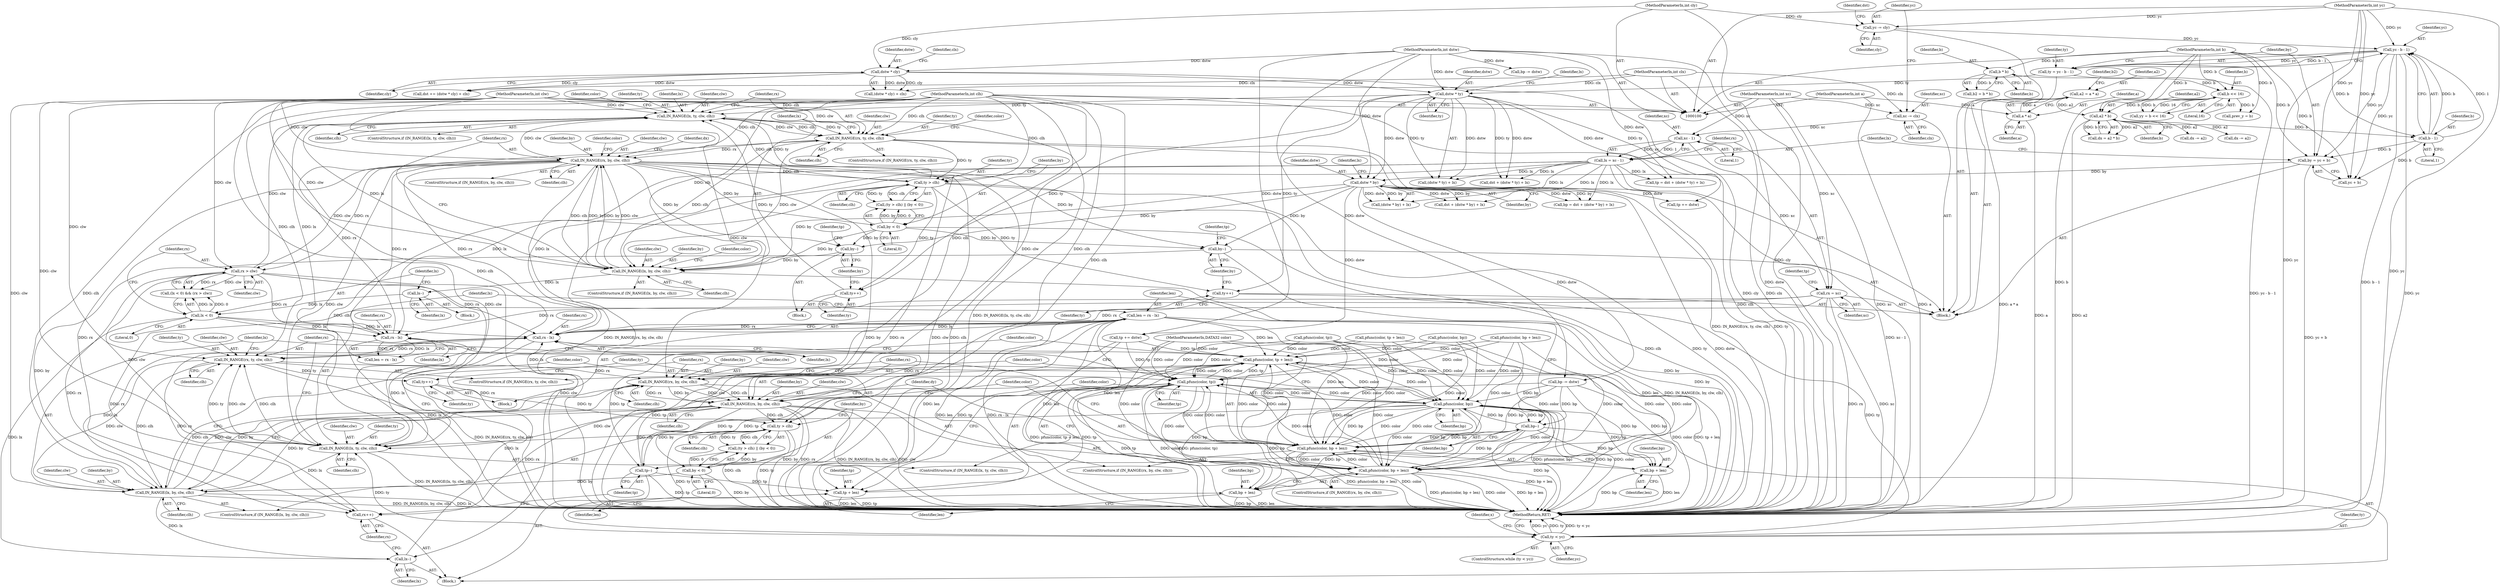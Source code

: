 digraph "0_enlightment_c94d83ccab15d5ef02f88d42dce38ed3f0892882@integer" {
"1000412" [label="(Call,len = rx - lx)"];
"1000414" [label="(Call,rx - lx)"];
"1000406" [label="(Call,rx++)"];
"1000305" [label="(Call,IN_RANGE(rx, by, clw, clh))"];
"1000285" [label="(Call,IN_RANGE(rx, ty, clw, clh))"];
"1000272" [label="(Call,rx - lx)"];
"1000208" [label="(Call,rx = xc)"];
"1000205" [label="(Call,xc - 1)"];
"1000152" [label="(Call,xc -= clx)"];
"1000108" [label="(MethodParameterIn,int clx)"];
"1000101" [label="(MethodParameterIn,int xc)"];
"1000339" [label="(Call,rx > clw)"];
"1000110" [label="(MethodParameterIn,int clw)"];
"1000336" [label="(Call,lx < 0)"];
"1000332" [label="(Call,lx--)"];
"1000296" [label="(Call,IN_RANGE(lx, by, clw, clh))"];
"1000276" [label="(Call,IN_RANGE(lx, ty, clw, clh))"];
"1000216" [label="(Call,dstw * ty)"];
"1000161" [label="(Call,dstw * cly)"];
"1000107" [label="(MethodParameterIn,int dstw)"];
"1000109" [label="(MethodParameterIn,int cly)"];
"1000191" [label="(Call,ty = yc - b - 1)"];
"1000193" [label="(Call,yc - b - 1)"];
"1000155" [label="(Call,yc -= cly)"];
"1000102" [label="(MethodParameterIn,int yc)"];
"1000195" [label="(Call,b - 1)"];
"1000185" [label="(Call,a2 * b)"];
"1000165" [label="(Call,a2 = a * a)"];
"1000167" [label="(Call,a * a)"];
"1000103" [label="(MethodParameterIn,int a)"];
"1000104" [label="(MethodParameterIn,int b)"];
"1000177" [label="(Call,b << 16)"];
"1000172" [label="(Call,b * b)"];
"1000260" [label="(Call,ty++)"];
"1000345" [label="(Call,ty > clh)"];
"1000111" [label="(MethodParameterIn,int clh)"];
"1000348" [label="(Call,by < 0)"];
"1000225" [label="(Call,dstw * by)"];
"1000198" [label="(Call,by = yc + b)"];
"1000262" [label="(Call,by--)"];
"1000203" [label="(Call,lx = xc - 1)"];
"1000458" [label="(Call,IN_RANGE(rx, by, clw, clh))"];
"1000447" [label="(Call,IN_RANGE(rx, by, clw, clh))"];
"1000427" [label="(Call,IN_RANGE(rx, ty, clw, clh))"];
"1000418" [label="(Call,IN_RANGE(lx, ty, clw, clh))"];
"1000374" [label="(Call,ty < yc)"];
"1000363" [label="(Call,ty++)"];
"1000489" [label="(Call,ty > clh)"];
"1000485" [label="(Call,ty++)"];
"1000438" [label="(Call,IN_RANGE(lx, by, clw, clh))"];
"1000492" [label="(Call,by < 0)"];
"1000365" [label="(Call,by--)"];
"1000404" [label="(Call,lx--)"];
"1000432" [label="(Call,pfunc(color, tp + len))"];
"1000423" [label="(Call,pfunc(color, tp))"];
"1000408" [label="(Call,tp--)"];
"1000434" [label="(Call,tp + len)"];
"1000443" [label="(Call,pfunc(color, bp))"];
"1000410" [label="(Call,bp--)"];
"1000452" [label="(Call,pfunc(color, bp + len))"];
"1000463" [label="(Call,pfunc(color, bp + len))"];
"1000454" [label="(Call,bp + len)"];
"1000465" [label="(Call,bp + len)"];
"1000467" [label="(Identifier,len)"];
"1000486" [label="(Identifier,ty)"];
"1000445" [label="(Identifier,bp)"];
"1000349" [label="(Identifier,by)"];
"1000220" [label="(Call,bp = dst + (dstw * by) + lx)"];
"1000462" [label="(Identifier,clh)"];
"1000464" [label="(Identifier,color)"];
"1000311" [label="(Identifier,color)"];
"1000186" [label="(Identifier,a2)"];
"1000257" [label="(Call,dx -= a2)"];
"1000273" [label="(Identifier,rx)"];
"1000422" [label="(Identifier,clh)"];
"1000212" [label="(Identifier,tp)"];
"1000270" [label="(Call,len = rx - lx)"];
"1000373" [label="(ControlStructure,while (ty < yc))"];
"1000380" [label="(Identifier,x)"];
"1000301" [label="(Call,pfunc(color, bp))"];
"1000277" [label="(Identifier,lx)"];
"1000213" [label="(Call,dst + (dstw * ty) + lx)"];
"1000210" [label="(Identifier,xc)"];
"1000219" [label="(Identifier,lx)"];
"1000156" [label="(Identifier,yc)"];
"1000290" [label="(Call,pfunc(color, tp + len))"];
"1000494" [label="(Literal,0)"];
"1000346" [label="(Identifier,ty)"];
"1000404" [label="(Call,lx--)"];
"1000211" [label="(Call,tp = dst + (dstw * ty) + lx)"];
"1000460" [label="(Identifier,by)"];
"1000441" [label="(Identifier,clw)"];
"1000217" [label="(Identifier,dstw)"];
"1000178" [label="(Identifier,b)"];
"1000410" [label="(Call,bp--)"];
"1000461" [label="(Identifier,clw)"];
"1000344" [label="(Call,(ty > clh) || (by < 0))"];
"1000162" [label="(Identifier,dstw)"];
"1000265" [label="(Identifier,tp)"];
"1000304" [label="(ControlStructure,if (IN_RANGE(rx, by, clw, clh)))"];
"1000470" [label="(Identifier,dy)"];
"1000228" [label="(Identifier,lx)"];
"1000275" [label="(ControlStructure,if (IN_RANGE(lx, ty, clw, clh)))"];
"1000233" [label="(Block,)"];
"1000454" [label="(Call,bp + len)"];
"1000195" [label="(Call,b - 1)"];
"1000426" [label="(ControlStructure,if (IN_RANGE(rx, ty, clw, clh)))"];
"1000154" [label="(Identifier,clx)"];
"1000115" [label="(Block,)"];
"1000179" [label="(Literal,16)"];
"1000306" [label="(Identifier,rx)"];
"1000463" [label="(Call,pfunc(color, bp + len))"];
"1000170" [label="(Call,b2 = b * b)"];
"1000447" [label="(Call,IN_RANGE(rx, by, clw, clh))"];
"1000209" [label="(Identifier,rx)"];
"1000431" [label="(Identifier,clh)"];
"1000456" [label="(Identifier,len)"];
"1000227" [label="(Identifier,by)"];
"1000287" [label="(Identifier,ty)"];
"1000335" [label="(Call,(lx < 0) && (rx > clw))"];
"1000177" [label="(Call,b << 16)"];
"1000367" [label="(Call,tp += dstw)"];
"1000446" [label="(ControlStructure,if (IN_RANGE(rx, by, clw, clh)))"];
"1000297" [label="(Identifier,lx)"];
"1000291" [label="(Identifier,color)"];
"1000167" [label="(Call,a * a)"];
"1000496" [label="(MethodReturn,RET)"];
"1000215" [label="(Call,(dstw * ty) + lx)"];
"1000205" [label="(Call,xc - 1)"];
"1000206" [label="(Identifier,xc)"];
"1000458" [label="(Call,IN_RANGE(rx, by, clw, clh))"];
"1000109" [label="(MethodParameterIn,int cly)"];
"1000171" [label="(Identifier,b2)"];
"1000414" [label="(Call,rx - lx)"];
"1000443" [label="(Call,pfunc(color, bp))"];
"1000453" [label="(Identifier,color)"];
"1000340" [label="(Identifier,rx)"];
"1000432" [label="(Call,pfunc(color, tp + len))"];
"1000161" [label="(Call,dstw * cly)"];
"1000406" [label="(Call,rx++)"];
"1000164" [label="(Identifier,clx)"];
"1000457" [label="(ControlStructure,if (IN_RANGE(rx, by, clw, clh)))"];
"1000309" [label="(Identifier,clh)"];
"1000160" [label="(Call,(dstw * cly) + clx)"];
"1000308" [label="(Identifier,clw)"];
"1000216" [label="(Call,dstw * ty)"];
"1000169" [label="(Identifier,a)"];
"1000200" [label="(Call,yc + b)"];
"1000264" [label="(Call,tp += dstw)"];
"1000492" [label="(Call,by < 0)"];
"1000488" [label="(Call,(ty > clh) || (by < 0))"];
"1000452" [label="(Call,pfunc(color, bp + len))"];
"1000375" [label="(Identifier,ty)"];
"1000341" [label="(Identifier,clw)"];
"1000489" [label="(Call,ty > clh)"];
"1000433" [label="(Identifier,color)"];
"1000168" [label="(Identifier,a)"];
"1000423" [label="(Call,pfunc(color, tp))"];
"1000102" [label="(MethodParameterIn,int yc)"];
"1000407" [label="(Identifier,rx)"];
"1000451" [label="(Identifier,clh)"];
"1000428" [label="(Identifier,rx)"];
"1000272" [label="(Call,rx - lx)"];
"1000365" [label="(Call,by--)"];
"1000263" [label="(Identifier,by)"];
"1000438" [label="(Call,IN_RANGE(lx, by, clw, clh))"];
"1000288" [label="(Identifier,clw)"];
"1000192" [label="(Identifier,ty)"];
"1000226" [label="(Identifier,dstw)"];
"1000260" [label="(Call,ty++)"];
"1000405" [label="(Identifier,lx)"];
"1000310" [label="(Call,pfunc(color, bp + len))"];
"1000425" [label="(Identifier,tp)"];
"1000296" [label="(Call,IN_RANGE(lx, by, clw, clh))"];
"1000285" [label="(Call,IN_RANGE(rx, ty, clw, clh))"];
"1000444" [label="(Identifier,color)"];
"1000348" [label="(Call,by < 0)"];
"1000279" [label="(Identifier,clw)"];
"1000436" [label="(Identifier,len)"];
"1000175" [label="(Call,yy = b << 16)"];
"1000370" [label="(Call,bp -= dstw)"];
"1000435" [label="(Identifier,tp)"];
"1000224" [label="(Call,(dstw * by) + lx)"];
"1000437" [label="(ControlStructure,if (IN_RANGE(lx, by, clw, clh)))"];
"1000490" [label="(Identifier,ty)"];
"1000427" [label="(Call,IN_RANGE(rx, ty, clw, clh))"];
"1000345" [label="(Call,ty > clh)"];
"1000475" [label="(Call,dx -= a2)"];
"1000491" [label="(Identifier,clh)"];
"1000281" [label="(Call,pfunc(color, tp))"];
"1000222" [label="(Call,dst + (dstw * by) + lx)"];
"1000448" [label="(Identifier,rx)"];
"1000155" [label="(Call,yc -= cly)"];
"1000157" [label="(Identifier,cly)"];
"1000104" [label="(MethodParameterIn,int b)"];
"1000111" [label="(MethodParameterIn,int clh)"];
"1000204" [label="(Identifier,lx)"];
"1000485" [label="(Call,ty++)"];
"1000110" [label="(MethodParameterIn,int clw)"];
"1000305" [label="(Call,IN_RANGE(rx, by, clw, clh))"];
"1000101" [label="(MethodParameterIn,int xc)"];
"1000337" [label="(Identifier,lx)"];
"1000465" [label="(Call,bp + len)"];
"1000449" [label="(Identifier,by)"];
"1000108" [label="(MethodParameterIn,int clx)"];
"1000289" [label="(Identifier,clh)"];
"1000409" [label="(Identifier,tp)"];
"1000299" [label="(Identifier,clw)"];
"1000183" [label="(Call,dx = a2 * b)"];
"1000376" [label="(Identifier,yc)"];
"1000153" [label="(Identifier,xc)"];
"1000300" [label="(Identifier,clh)"];
"1000107" [label="(MethodParameterIn,int dstw)"];
"1000421" [label="(Identifier,clw)"];
"1000103" [label="(MethodParameterIn,int a)"];
"1000282" [label="(Identifier,color)"];
"1000347" [label="(Identifier,clh)"];
"1000253" [label="(Block,)"];
"1000338" [label="(Literal,0)"];
"1000368" [label="(Identifier,tp)"];
"1000274" [label="(Identifier,lx)"];
"1000280" [label="(Identifier,clh)"];
"1000152" [label="(Call,xc -= clx)"];
"1000174" [label="(Identifier,b)"];
"1000420" [label="(Identifier,ty)"];
"1000276" [label="(Call,IN_RANGE(lx, ty, clw, clh))"];
"1000408" [label="(Call,tp--)"];
"1000417" [label="(ControlStructure,if (IN_RANGE(lx, ty, clw, clh)))"];
"1000317" [label="(Identifier,dx)"];
"1000105" [label="(MethodParameterIn,DATA32 color)"];
"1000336" [label="(Call,lx < 0)"];
"1000158" [label="(Call,dst += (dstw * cly) + clx)"];
"1000208" [label="(Call,rx = xc)"];
"1000262" [label="(Call,by--)"];
"1000364" [label="(Identifier,ty)"];
"1000278" [label="(Identifier,ty)"];
"1000439" [label="(Identifier,lx)"];
"1000197" [label="(Literal,1)"];
"1000166" [label="(Identifier,a2)"];
"1000307" [label="(Identifier,by)"];
"1000198" [label="(Call,by = yc + b)"];
"1000413" [label="(Identifier,len)"];
"1000196" [label="(Identifier,b)"];
"1000374" [label="(Call,ty < yc)"];
"1000267" [label="(Call,bp -= dstw)"];
"1000191" [label="(Call,ty = yc - b - 1)"];
"1000411" [label="(Identifier,bp)"];
"1000424" [label="(Identifier,color)"];
"1000194" [label="(Identifier,yc)"];
"1000416" [label="(Identifier,lx)"];
"1000332" [label="(Call,lx--)"];
"1000180" [label="(Call,prev_y = b)"];
"1000284" [label="(ControlStructure,if (IN_RANGE(rx, ty, clw, clh)))"];
"1000225" [label="(Call,dstw * by)"];
"1000295" [label="(ControlStructure,if (IN_RANGE(lx, by, clw, clh)))"];
"1000165" [label="(Call,a2 = a * a)"];
"1000286" [label="(Identifier,rx)"];
"1000466" [label="(Identifier,bp)"];
"1000418" [label="(Call,IN_RANGE(lx, ty, clw, clh))"];
"1000203" [label="(Call,lx = xc - 1)"];
"1000298" [label="(Identifier,by)"];
"1000419" [label="(Identifier,lx)"];
"1000207" [label="(Literal,1)"];
"1000159" [label="(Identifier,dst)"];
"1000187" [label="(Identifier,b)"];
"1000377" [label="(Block,)"];
"1000429" [label="(Identifier,ty)"];
"1000163" [label="(Identifier,cly)"];
"1000397" [label="(Block,)"];
"1000350" [label="(Literal,0)"];
"1000493" [label="(Identifier,by)"];
"1000434" [label="(Call,tp + len)"];
"1000450" [label="(Identifier,clw)"];
"1000430" [label="(Identifier,clw)"];
"1000412" [label="(Call,len = rx - lx)"];
"1000261" [label="(Identifier,ty)"];
"1000440" [label="(Identifier,by)"];
"1000333" [label="(Identifier,lx)"];
"1000218" [label="(Identifier,ty)"];
"1000173" [label="(Identifier,b)"];
"1000339" [label="(Call,rx > clw)"];
"1000455" [label="(Identifier,bp)"];
"1000415" [label="(Identifier,rx)"];
"1000459" [label="(Identifier,rx)"];
"1000172" [label="(Call,b * b)"];
"1000185" [label="(Call,a2 * b)"];
"1000199" [label="(Identifier,by)"];
"1000363" [label="(Call,ty++)"];
"1000193" [label="(Call,yc - b - 1)"];
"1000442" [label="(Identifier,clh)"];
"1000302" [label="(Identifier,color)"];
"1000366" [label="(Identifier,by)"];
"1000412" -> "1000377"  [label="AST: "];
"1000412" -> "1000414"  [label="CFG: "];
"1000413" -> "1000412"  [label="AST: "];
"1000414" -> "1000412"  [label="AST: "];
"1000419" -> "1000412"  [label="CFG: "];
"1000412" -> "1000496"  [label="DDG: rx - lx"];
"1000412" -> "1000496"  [label="DDG: len"];
"1000414" -> "1000412"  [label="DDG: rx"];
"1000414" -> "1000412"  [label="DDG: lx"];
"1000412" -> "1000432"  [label="DDG: len"];
"1000412" -> "1000434"  [label="DDG: len"];
"1000412" -> "1000452"  [label="DDG: len"];
"1000412" -> "1000454"  [label="DDG: len"];
"1000412" -> "1000463"  [label="DDG: len"];
"1000412" -> "1000465"  [label="DDG: len"];
"1000414" -> "1000416"  [label="CFG: "];
"1000415" -> "1000414"  [label="AST: "];
"1000416" -> "1000414"  [label="AST: "];
"1000406" -> "1000414"  [label="DDG: rx"];
"1000305" -> "1000414"  [label="DDG: rx"];
"1000339" -> "1000414"  [label="DDG: rx"];
"1000208" -> "1000414"  [label="DDG: rx"];
"1000458" -> "1000414"  [label="DDG: rx"];
"1000404" -> "1000414"  [label="DDG: lx"];
"1000438" -> "1000414"  [label="DDG: lx"];
"1000336" -> "1000414"  [label="DDG: lx"];
"1000203" -> "1000414"  [label="DDG: lx"];
"1000414" -> "1000418"  [label="DDG: lx"];
"1000414" -> "1000427"  [label="DDG: rx"];
"1000406" -> "1000397"  [label="AST: "];
"1000406" -> "1000407"  [label="CFG: "];
"1000407" -> "1000406"  [label="AST: "];
"1000409" -> "1000406"  [label="CFG: "];
"1000305" -> "1000406"  [label="DDG: rx"];
"1000339" -> "1000406"  [label="DDG: rx"];
"1000208" -> "1000406"  [label="DDG: rx"];
"1000458" -> "1000406"  [label="DDG: rx"];
"1000305" -> "1000304"  [label="AST: "];
"1000305" -> "1000309"  [label="CFG: "];
"1000306" -> "1000305"  [label="AST: "];
"1000307" -> "1000305"  [label="AST: "];
"1000308" -> "1000305"  [label="AST: "];
"1000309" -> "1000305"  [label="AST: "];
"1000311" -> "1000305"  [label="CFG: "];
"1000317" -> "1000305"  [label="CFG: "];
"1000305" -> "1000496"  [label="DDG: clh"];
"1000305" -> "1000496"  [label="DDG: IN_RANGE(rx, by, clw, clh)"];
"1000305" -> "1000496"  [label="DDG: by"];
"1000305" -> "1000496"  [label="DDG: rx"];
"1000305" -> "1000496"  [label="DDG: clw"];
"1000305" -> "1000262"  [label="DDG: by"];
"1000305" -> "1000272"  [label="DDG: rx"];
"1000305" -> "1000276"  [label="DDG: clw"];
"1000305" -> "1000296"  [label="DDG: by"];
"1000285" -> "1000305"  [label="DDG: rx"];
"1000296" -> "1000305"  [label="DDG: by"];
"1000296" -> "1000305"  [label="DDG: clw"];
"1000296" -> "1000305"  [label="DDG: clh"];
"1000110" -> "1000305"  [label="DDG: clw"];
"1000111" -> "1000305"  [label="DDG: clh"];
"1000305" -> "1000339"  [label="DDG: rx"];
"1000305" -> "1000339"  [label="DDG: clw"];
"1000305" -> "1000345"  [label="DDG: clh"];
"1000305" -> "1000348"  [label="DDG: by"];
"1000305" -> "1000365"  [label="DDG: by"];
"1000305" -> "1000418"  [label="DDG: clw"];
"1000285" -> "1000284"  [label="AST: "];
"1000285" -> "1000289"  [label="CFG: "];
"1000286" -> "1000285"  [label="AST: "];
"1000287" -> "1000285"  [label="AST: "];
"1000288" -> "1000285"  [label="AST: "];
"1000289" -> "1000285"  [label="AST: "];
"1000291" -> "1000285"  [label="CFG: "];
"1000297" -> "1000285"  [label="CFG: "];
"1000285" -> "1000496"  [label="DDG: IN_RANGE(rx, ty, clw, clh)"];
"1000285" -> "1000496"  [label="DDG: ty"];
"1000272" -> "1000285"  [label="DDG: rx"];
"1000276" -> "1000285"  [label="DDG: ty"];
"1000276" -> "1000285"  [label="DDG: clw"];
"1000276" -> "1000285"  [label="DDG: clh"];
"1000110" -> "1000285"  [label="DDG: clw"];
"1000111" -> "1000285"  [label="DDG: clh"];
"1000285" -> "1000296"  [label="DDG: clw"];
"1000285" -> "1000296"  [label="DDG: clh"];
"1000285" -> "1000345"  [label="DDG: ty"];
"1000272" -> "1000270"  [label="AST: "];
"1000272" -> "1000274"  [label="CFG: "];
"1000273" -> "1000272"  [label="AST: "];
"1000274" -> "1000272"  [label="AST: "];
"1000270" -> "1000272"  [label="CFG: "];
"1000272" -> "1000270"  [label="DDG: rx"];
"1000272" -> "1000270"  [label="DDG: lx"];
"1000208" -> "1000272"  [label="DDG: rx"];
"1000339" -> "1000272"  [label="DDG: rx"];
"1000336" -> "1000272"  [label="DDG: lx"];
"1000203" -> "1000272"  [label="DDG: lx"];
"1000272" -> "1000276"  [label="DDG: lx"];
"1000208" -> "1000115"  [label="AST: "];
"1000208" -> "1000210"  [label="CFG: "];
"1000209" -> "1000208"  [label="AST: "];
"1000210" -> "1000208"  [label="AST: "];
"1000212" -> "1000208"  [label="CFG: "];
"1000208" -> "1000496"  [label="DDG: rx"];
"1000208" -> "1000496"  [label="DDG: xc"];
"1000205" -> "1000208"  [label="DDG: xc"];
"1000101" -> "1000208"  [label="DDG: xc"];
"1000205" -> "1000203"  [label="AST: "];
"1000205" -> "1000207"  [label="CFG: "];
"1000206" -> "1000205"  [label="AST: "];
"1000207" -> "1000205"  [label="AST: "];
"1000203" -> "1000205"  [label="CFG: "];
"1000205" -> "1000203"  [label="DDG: xc"];
"1000205" -> "1000203"  [label="DDG: 1"];
"1000152" -> "1000205"  [label="DDG: xc"];
"1000101" -> "1000205"  [label="DDG: xc"];
"1000152" -> "1000115"  [label="AST: "];
"1000152" -> "1000154"  [label="CFG: "];
"1000153" -> "1000152"  [label="AST: "];
"1000154" -> "1000152"  [label="AST: "];
"1000156" -> "1000152"  [label="CFG: "];
"1000108" -> "1000152"  [label="DDG: clx"];
"1000101" -> "1000152"  [label="DDG: xc"];
"1000108" -> "1000100"  [label="AST: "];
"1000108" -> "1000496"  [label="DDG: clx"];
"1000108" -> "1000158"  [label="DDG: clx"];
"1000108" -> "1000160"  [label="DDG: clx"];
"1000101" -> "1000100"  [label="AST: "];
"1000101" -> "1000496"  [label="DDG: xc"];
"1000339" -> "1000335"  [label="AST: "];
"1000339" -> "1000341"  [label="CFG: "];
"1000340" -> "1000339"  [label="AST: "];
"1000341" -> "1000339"  [label="AST: "];
"1000335" -> "1000339"  [label="CFG: "];
"1000339" -> "1000496"  [label="DDG: rx"];
"1000339" -> "1000496"  [label="DDG: clw"];
"1000339" -> "1000276"  [label="DDG: clw"];
"1000339" -> "1000335"  [label="DDG: rx"];
"1000339" -> "1000335"  [label="DDG: clw"];
"1000110" -> "1000339"  [label="DDG: clw"];
"1000339" -> "1000418"  [label="DDG: clw"];
"1000110" -> "1000100"  [label="AST: "];
"1000110" -> "1000496"  [label="DDG: clw"];
"1000110" -> "1000276"  [label="DDG: clw"];
"1000110" -> "1000296"  [label="DDG: clw"];
"1000110" -> "1000418"  [label="DDG: clw"];
"1000110" -> "1000427"  [label="DDG: clw"];
"1000110" -> "1000438"  [label="DDG: clw"];
"1000110" -> "1000447"  [label="DDG: clw"];
"1000110" -> "1000458"  [label="DDG: clw"];
"1000336" -> "1000335"  [label="AST: "];
"1000336" -> "1000338"  [label="CFG: "];
"1000337" -> "1000336"  [label="AST: "];
"1000338" -> "1000336"  [label="AST: "];
"1000340" -> "1000336"  [label="CFG: "];
"1000335" -> "1000336"  [label="CFG: "];
"1000336" -> "1000496"  [label="DDG: lx"];
"1000336" -> "1000335"  [label="DDG: lx"];
"1000336" -> "1000335"  [label="DDG: 0"];
"1000332" -> "1000336"  [label="DDG: lx"];
"1000336" -> "1000404"  [label="DDG: lx"];
"1000332" -> "1000233"  [label="AST: "];
"1000332" -> "1000333"  [label="CFG: "];
"1000333" -> "1000332"  [label="AST: "];
"1000337" -> "1000332"  [label="CFG: "];
"1000296" -> "1000332"  [label="DDG: lx"];
"1000296" -> "1000295"  [label="AST: "];
"1000296" -> "1000300"  [label="CFG: "];
"1000297" -> "1000296"  [label="AST: "];
"1000298" -> "1000296"  [label="AST: "];
"1000299" -> "1000296"  [label="AST: "];
"1000300" -> "1000296"  [label="AST: "];
"1000302" -> "1000296"  [label="CFG: "];
"1000306" -> "1000296"  [label="CFG: "];
"1000296" -> "1000496"  [label="DDG: IN_RANGE(lx, by, clw, clh)"];
"1000276" -> "1000296"  [label="DDG: lx"];
"1000348" -> "1000296"  [label="DDG: by"];
"1000225" -> "1000296"  [label="DDG: by"];
"1000262" -> "1000296"  [label="DDG: by"];
"1000111" -> "1000296"  [label="DDG: clh"];
"1000276" -> "1000275"  [label="AST: "];
"1000276" -> "1000280"  [label="CFG: "];
"1000277" -> "1000276"  [label="AST: "];
"1000278" -> "1000276"  [label="AST: "];
"1000279" -> "1000276"  [label="AST: "];
"1000280" -> "1000276"  [label="AST: "];
"1000282" -> "1000276"  [label="CFG: "];
"1000286" -> "1000276"  [label="CFG: "];
"1000276" -> "1000496"  [label="DDG: IN_RANGE(lx, ty, clw, clh)"];
"1000216" -> "1000276"  [label="DDG: ty"];
"1000260" -> "1000276"  [label="DDG: ty"];
"1000345" -> "1000276"  [label="DDG: ty"];
"1000345" -> "1000276"  [label="DDG: clh"];
"1000111" -> "1000276"  [label="DDG: clh"];
"1000216" -> "1000215"  [label="AST: "];
"1000216" -> "1000218"  [label="CFG: "];
"1000217" -> "1000216"  [label="AST: "];
"1000218" -> "1000216"  [label="AST: "];
"1000219" -> "1000216"  [label="CFG: "];
"1000216" -> "1000211"  [label="DDG: dstw"];
"1000216" -> "1000211"  [label="DDG: ty"];
"1000216" -> "1000213"  [label="DDG: dstw"];
"1000216" -> "1000213"  [label="DDG: ty"];
"1000216" -> "1000215"  [label="DDG: dstw"];
"1000216" -> "1000215"  [label="DDG: ty"];
"1000161" -> "1000216"  [label="DDG: dstw"];
"1000107" -> "1000216"  [label="DDG: dstw"];
"1000191" -> "1000216"  [label="DDG: ty"];
"1000216" -> "1000225"  [label="DDG: dstw"];
"1000216" -> "1000260"  [label="DDG: ty"];
"1000216" -> "1000363"  [label="DDG: ty"];
"1000161" -> "1000160"  [label="AST: "];
"1000161" -> "1000163"  [label="CFG: "];
"1000162" -> "1000161"  [label="AST: "];
"1000163" -> "1000161"  [label="AST: "];
"1000164" -> "1000161"  [label="CFG: "];
"1000161" -> "1000496"  [label="DDG: cly"];
"1000161" -> "1000158"  [label="DDG: dstw"];
"1000161" -> "1000158"  [label="DDG: cly"];
"1000161" -> "1000160"  [label="DDG: dstw"];
"1000161" -> "1000160"  [label="DDG: cly"];
"1000107" -> "1000161"  [label="DDG: dstw"];
"1000109" -> "1000161"  [label="DDG: cly"];
"1000107" -> "1000100"  [label="AST: "];
"1000107" -> "1000496"  [label="DDG: dstw"];
"1000107" -> "1000225"  [label="DDG: dstw"];
"1000107" -> "1000264"  [label="DDG: dstw"];
"1000107" -> "1000267"  [label="DDG: dstw"];
"1000107" -> "1000367"  [label="DDG: dstw"];
"1000107" -> "1000370"  [label="DDG: dstw"];
"1000109" -> "1000100"  [label="AST: "];
"1000109" -> "1000496"  [label="DDG: cly"];
"1000109" -> "1000155"  [label="DDG: cly"];
"1000191" -> "1000115"  [label="AST: "];
"1000191" -> "1000193"  [label="CFG: "];
"1000192" -> "1000191"  [label="AST: "];
"1000193" -> "1000191"  [label="AST: "];
"1000199" -> "1000191"  [label="CFG: "];
"1000191" -> "1000496"  [label="DDG: yc - b - 1"];
"1000193" -> "1000191"  [label="DDG: yc"];
"1000193" -> "1000191"  [label="DDG: b - 1"];
"1000193" -> "1000195"  [label="CFG: "];
"1000194" -> "1000193"  [label="AST: "];
"1000195" -> "1000193"  [label="AST: "];
"1000193" -> "1000496"  [label="DDG: b - 1"];
"1000155" -> "1000193"  [label="DDG: yc"];
"1000102" -> "1000193"  [label="DDG: yc"];
"1000195" -> "1000193"  [label="DDG: b"];
"1000195" -> "1000193"  [label="DDG: 1"];
"1000193" -> "1000198"  [label="DDG: yc"];
"1000193" -> "1000200"  [label="DDG: yc"];
"1000193" -> "1000374"  [label="DDG: yc"];
"1000155" -> "1000115"  [label="AST: "];
"1000155" -> "1000157"  [label="CFG: "];
"1000156" -> "1000155"  [label="AST: "];
"1000157" -> "1000155"  [label="AST: "];
"1000159" -> "1000155"  [label="CFG: "];
"1000102" -> "1000155"  [label="DDG: yc"];
"1000102" -> "1000100"  [label="AST: "];
"1000102" -> "1000496"  [label="DDG: yc"];
"1000102" -> "1000198"  [label="DDG: yc"];
"1000102" -> "1000200"  [label="DDG: yc"];
"1000102" -> "1000374"  [label="DDG: yc"];
"1000195" -> "1000197"  [label="CFG: "];
"1000196" -> "1000195"  [label="AST: "];
"1000197" -> "1000195"  [label="AST: "];
"1000185" -> "1000195"  [label="DDG: b"];
"1000104" -> "1000195"  [label="DDG: b"];
"1000195" -> "1000198"  [label="DDG: b"];
"1000195" -> "1000200"  [label="DDG: b"];
"1000185" -> "1000183"  [label="AST: "];
"1000185" -> "1000187"  [label="CFG: "];
"1000186" -> "1000185"  [label="AST: "];
"1000187" -> "1000185"  [label="AST: "];
"1000183" -> "1000185"  [label="CFG: "];
"1000185" -> "1000496"  [label="DDG: a2"];
"1000185" -> "1000183"  [label="DDG: a2"];
"1000185" -> "1000183"  [label="DDG: b"];
"1000165" -> "1000185"  [label="DDG: a2"];
"1000104" -> "1000185"  [label="DDG: b"];
"1000177" -> "1000185"  [label="DDG: b"];
"1000185" -> "1000257"  [label="DDG: a2"];
"1000185" -> "1000475"  [label="DDG: a2"];
"1000165" -> "1000115"  [label="AST: "];
"1000165" -> "1000167"  [label="CFG: "];
"1000166" -> "1000165"  [label="AST: "];
"1000167" -> "1000165"  [label="AST: "];
"1000171" -> "1000165"  [label="CFG: "];
"1000165" -> "1000496"  [label="DDG: a * a"];
"1000167" -> "1000165"  [label="DDG: a"];
"1000167" -> "1000169"  [label="CFG: "];
"1000168" -> "1000167"  [label="AST: "];
"1000169" -> "1000167"  [label="AST: "];
"1000167" -> "1000496"  [label="DDG: a"];
"1000103" -> "1000167"  [label="DDG: a"];
"1000103" -> "1000100"  [label="AST: "];
"1000103" -> "1000496"  [label="DDG: a"];
"1000104" -> "1000100"  [label="AST: "];
"1000104" -> "1000496"  [label="DDG: b"];
"1000104" -> "1000172"  [label="DDG: b"];
"1000104" -> "1000177"  [label="DDG: b"];
"1000104" -> "1000180"  [label="DDG: b"];
"1000104" -> "1000198"  [label="DDG: b"];
"1000104" -> "1000200"  [label="DDG: b"];
"1000177" -> "1000175"  [label="AST: "];
"1000177" -> "1000179"  [label="CFG: "];
"1000178" -> "1000177"  [label="AST: "];
"1000179" -> "1000177"  [label="AST: "];
"1000175" -> "1000177"  [label="CFG: "];
"1000177" -> "1000175"  [label="DDG: b"];
"1000177" -> "1000175"  [label="DDG: 16"];
"1000172" -> "1000177"  [label="DDG: b"];
"1000177" -> "1000180"  [label="DDG: b"];
"1000172" -> "1000170"  [label="AST: "];
"1000172" -> "1000174"  [label="CFG: "];
"1000173" -> "1000172"  [label="AST: "];
"1000174" -> "1000172"  [label="AST: "];
"1000170" -> "1000172"  [label="CFG: "];
"1000172" -> "1000170"  [label="DDG: b"];
"1000260" -> "1000253"  [label="AST: "];
"1000260" -> "1000261"  [label="CFG: "];
"1000261" -> "1000260"  [label="AST: "];
"1000263" -> "1000260"  [label="CFG: "];
"1000345" -> "1000260"  [label="DDG: ty"];
"1000345" -> "1000344"  [label="AST: "];
"1000345" -> "1000347"  [label="CFG: "];
"1000346" -> "1000345"  [label="AST: "];
"1000347" -> "1000345"  [label="AST: "];
"1000349" -> "1000345"  [label="CFG: "];
"1000344" -> "1000345"  [label="CFG: "];
"1000345" -> "1000496"  [label="DDG: clh"];
"1000345" -> "1000496"  [label="DDG: ty"];
"1000345" -> "1000344"  [label="DDG: ty"];
"1000345" -> "1000344"  [label="DDG: clh"];
"1000111" -> "1000345"  [label="DDG: clh"];
"1000345" -> "1000363"  [label="DDG: ty"];
"1000345" -> "1000418"  [label="DDG: clh"];
"1000111" -> "1000100"  [label="AST: "];
"1000111" -> "1000496"  [label="DDG: clh"];
"1000111" -> "1000418"  [label="DDG: clh"];
"1000111" -> "1000427"  [label="DDG: clh"];
"1000111" -> "1000438"  [label="DDG: clh"];
"1000111" -> "1000447"  [label="DDG: clh"];
"1000111" -> "1000458"  [label="DDG: clh"];
"1000111" -> "1000489"  [label="DDG: clh"];
"1000348" -> "1000344"  [label="AST: "];
"1000348" -> "1000350"  [label="CFG: "];
"1000349" -> "1000348"  [label="AST: "];
"1000350" -> "1000348"  [label="AST: "];
"1000344" -> "1000348"  [label="CFG: "];
"1000348" -> "1000496"  [label="DDG: by"];
"1000348" -> "1000262"  [label="DDG: by"];
"1000348" -> "1000344"  [label="DDG: by"];
"1000348" -> "1000344"  [label="DDG: 0"];
"1000348" -> "1000365"  [label="DDG: by"];
"1000225" -> "1000224"  [label="AST: "];
"1000225" -> "1000227"  [label="CFG: "];
"1000226" -> "1000225"  [label="AST: "];
"1000227" -> "1000225"  [label="AST: "];
"1000228" -> "1000225"  [label="CFG: "];
"1000225" -> "1000496"  [label="DDG: dstw"];
"1000225" -> "1000220"  [label="DDG: dstw"];
"1000225" -> "1000220"  [label="DDG: by"];
"1000225" -> "1000222"  [label="DDG: dstw"];
"1000225" -> "1000222"  [label="DDG: by"];
"1000225" -> "1000224"  [label="DDG: dstw"];
"1000225" -> "1000224"  [label="DDG: by"];
"1000198" -> "1000225"  [label="DDG: by"];
"1000225" -> "1000262"  [label="DDG: by"];
"1000225" -> "1000264"  [label="DDG: dstw"];
"1000225" -> "1000365"  [label="DDG: by"];
"1000225" -> "1000367"  [label="DDG: dstw"];
"1000225" -> "1000370"  [label="DDG: dstw"];
"1000198" -> "1000115"  [label="AST: "];
"1000198" -> "1000200"  [label="CFG: "];
"1000199" -> "1000198"  [label="AST: "];
"1000200" -> "1000198"  [label="AST: "];
"1000204" -> "1000198"  [label="CFG: "];
"1000198" -> "1000496"  [label="DDG: yc + b"];
"1000262" -> "1000253"  [label="AST: "];
"1000262" -> "1000263"  [label="CFG: "];
"1000263" -> "1000262"  [label="AST: "];
"1000265" -> "1000262"  [label="CFG: "];
"1000203" -> "1000115"  [label="AST: "];
"1000204" -> "1000203"  [label="AST: "];
"1000209" -> "1000203"  [label="CFG: "];
"1000203" -> "1000496"  [label="DDG: xc - 1"];
"1000203" -> "1000211"  [label="DDG: lx"];
"1000203" -> "1000213"  [label="DDG: lx"];
"1000203" -> "1000215"  [label="DDG: lx"];
"1000203" -> "1000220"  [label="DDG: lx"];
"1000203" -> "1000222"  [label="DDG: lx"];
"1000203" -> "1000224"  [label="DDG: lx"];
"1000203" -> "1000404"  [label="DDG: lx"];
"1000458" -> "1000457"  [label="AST: "];
"1000458" -> "1000462"  [label="CFG: "];
"1000459" -> "1000458"  [label="AST: "];
"1000460" -> "1000458"  [label="AST: "];
"1000461" -> "1000458"  [label="AST: "];
"1000462" -> "1000458"  [label="AST: "];
"1000464" -> "1000458"  [label="CFG: "];
"1000470" -> "1000458"  [label="CFG: "];
"1000458" -> "1000496"  [label="DDG: clw"];
"1000458" -> "1000496"  [label="DDG: by"];
"1000458" -> "1000496"  [label="DDG: rx"];
"1000458" -> "1000496"  [label="DDG: IN_RANGE(rx, by, clw, clh)"];
"1000458" -> "1000418"  [label="DDG: clw"];
"1000458" -> "1000438"  [label="DDG: by"];
"1000447" -> "1000458"  [label="DDG: rx"];
"1000447" -> "1000458"  [label="DDG: by"];
"1000447" -> "1000458"  [label="DDG: clw"];
"1000447" -> "1000458"  [label="DDG: clh"];
"1000458" -> "1000489"  [label="DDG: clh"];
"1000458" -> "1000492"  [label="DDG: by"];
"1000447" -> "1000446"  [label="AST: "];
"1000447" -> "1000451"  [label="CFG: "];
"1000448" -> "1000447"  [label="AST: "];
"1000449" -> "1000447"  [label="AST: "];
"1000450" -> "1000447"  [label="AST: "];
"1000451" -> "1000447"  [label="AST: "];
"1000453" -> "1000447"  [label="CFG: "];
"1000459" -> "1000447"  [label="CFG: "];
"1000427" -> "1000447"  [label="DDG: rx"];
"1000438" -> "1000447"  [label="DDG: by"];
"1000438" -> "1000447"  [label="DDG: clw"];
"1000438" -> "1000447"  [label="DDG: clh"];
"1000427" -> "1000426"  [label="AST: "];
"1000427" -> "1000431"  [label="CFG: "];
"1000428" -> "1000427"  [label="AST: "];
"1000429" -> "1000427"  [label="AST: "];
"1000430" -> "1000427"  [label="AST: "];
"1000431" -> "1000427"  [label="AST: "];
"1000433" -> "1000427"  [label="CFG: "];
"1000439" -> "1000427"  [label="CFG: "];
"1000427" -> "1000496"  [label="DDG: IN_RANGE(rx, ty, clw, clh)"];
"1000418" -> "1000427"  [label="DDG: ty"];
"1000418" -> "1000427"  [label="DDG: clw"];
"1000418" -> "1000427"  [label="DDG: clh"];
"1000427" -> "1000438"  [label="DDG: clw"];
"1000427" -> "1000438"  [label="DDG: clh"];
"1000427" -> "1000485"  [label="DDG: ty"];
"1000418" -> "1000417"  [label="AST: "];
"1000418" -> "1000422"  [label="CFG: "];
"1000419" -> "1000418"  [label="AST: "];
"1000420" -> "1000418"  [label="AST: "];
"1000421" -> "1000418"  [label="AST: "];
"1000422" -> "1000418"  [label="AST: "];
"1000424" -> "1000418"  [label="CFG: "];
"1000428" -> "1000418"  [label="CFG: "];
"1000418" -> "1000496"  [label="DDG: IN_RANGE(lx, ty, clw, clh)"];
"1000374" -> "1000418"  [label="DDG: ty"];
"1000489" -> "1000418"  [label="DDG: clh"];
"1000418" -> "1000438"  [label="DDG: lx"];
"1000374" -> "1000373"  [label="AST: "];
"1000374" -> "1000376"  [label="CFG: "];
"1000375" -> "1000374"  [label="AST: "];
"1000376" -> "1000374"  [label="AST: "];
"1000380" -> "1000374"  [label="CFG: "];
"1000496" -> "1000374"  [label="CFG: "];
"1000374" -> "1000496"  [label="DDG: yc"];
"1000374" -> "1000496"  [label="DDG: ty"];
"1000374" -> "1000496"  [label="DDG: ty < yc"];
"1000363" -> "1000374"  [label="DDG: ty"];
"1000489" -> "1000374"  [label="DDG: ty"];
"1000363" -> "1000115"  [label="AST: "];
"1000363" -> "1000364"  [label="CFG: "];
"1000364" -> "1000363"  [label="AST: "];
"1000366" -> "1000363"  [label="CFG: "];
"1000489" -> "1000488"  [label="AST: "];
"1000489" -> "1000491"  [label="CFG: "];
"1000490" -> "1000489"  [label="AST: "];
"1000491" -> "1000489"  [label="AST: "];
"1000493" -> "1000489"  [label="CFG: "];
"1000488" -> "1000489"  [label="CFG: "];
"1000489" -> "1000496"  [label="DDG: clh"];
"1000489" -> "1000496"  [label="DDG: ty"];
"1000489" -> "1000488"  [label="DDG: ty"];
"1000489" -> "1000488"  [label="DDG: clh"];
"1000485" -> "1000489"  [label="DDG: ty"];
"1000485" -> "1000377"  [label="AST: "];
"1000485" -> "1000486"  [label="CFG: "];
"1000486" -> "1000485"  [label="AST: "];
"1000490" -> "1000485"  [label="CFG: "];
"1000438" -> "1000437"  [label="AST: "];
"1000438" -> "1000442"  [label="CFG: "];
"1000439" -> "1000438"  [label="AST: "];
"1000440" -> "1000438"  [label="AST: "];
"1000441" -> "1000438"  [label="AST: "];
"1000442" -> "1000438"  [label="AST: "];
"1000444" -> "1000438"  [label="CFG: "];
"1000448" -> "1000438"  [label="CFG: "];
"1000438" -> "1000496"  [label="DDG: IN_RANGE(lx, by, clw, clh)"];
"1000438" -> "1000496"  [label="DDG: lx"];
"1000438" -> "1000404"  [label="DDG: lx"];
"1000492" -> "1000438"  [label="DDG: by"];
"1000365" -> "1000438"  [label="DDG: by"];
"1000492" -> "1000488"  [label="AST: "];
"1000492" -> "1000494"  [label="CFG: "];
"1000493" -> "1000492"  [label="AST: "];
"1000494" -> "1000492"  [label="AST: "];
"1000488" -> "1000492"  [label="CFG: "];
"1000492" -> "1000496"  [label="DDG: by"];
"1000492" -> "1000488"  [label="DDG: by"];
"1000492" -> "1000488"  [label="DDG: 0"];
"1000365" -> "1000115"  [label="AST: "];
"1000365" -> "1000366"  [label="CFG: "];
"1000366" -> "1000365"  [label="AST: "];
"1000368" -> "1000365"  [label="CFG: "];
"1000365" -> "1000496"  [label="DDG: by"];
"1000404" -> "1000397"  [label="AST: "];
"1000404" -> "1000405"  [label="CFG: "];
"1000405" -> "1000404"  [label="AST: "];
"1000407" -> "1000404"  [label="CFG: "];
"1000432" -> "1000426"  [label="AST: "];
"1000432" -> "1000434"  [label="CFG: "];
"1000433" -> "1000432"  [label="AST: "];
"1000434" -> "1000432"  [label="AST: "];
"1000439" -> "1000432"  [label="CFG: "];
"1000432" -> "1000496"  [label="DDG: tp + len"];
"1000432" -> "1000496"  [label="DDG: pfunc(color, tp + len)"];
"1000432" -> "1000496"  [label="DDG: color"];
"1000432" -> "1000423"  [label="DDG: color"];
"1000290" -> "1000432"  [label="DDG: color"];
"1000281" -> "1000432"  [label="DDG: color"];
"1000310" -> "1000432"  [label="DDG: color"];
"1000423" -> "1000432"  [label="DDG: color"];
"1000423" -> "1000432"  [label="DDG: tp"];
"1000301" -> "1000432"  [label="DDG: color"];
"1000443" -> "1000432"  [label="DDG: color"];
"1000463" -> "1000432"  [label="DDG: color"];
"1000452" -> "1000432"  [label="DDG: color"];
"1000105" -> "1000432"  [label="DDG: color"];
"1000408" -> "1000432"  [label="DDG: tp"];
"1000367" -> "1000432"  [label="DDG: tp"];
"1000432" -> "1000443"  [label="DDG: color"];
"1000432" -> "1000452"  [label="DDG: color"];
"1000432" -> "1000463"  [label="DDG: color"];
"1000423" -> "1000417"  [label="AST: "];
"1000423" -> "1000425"  [label="CFG: "];
"1000424" -> "1000423"  [label="AST: "];
"1000425" -> "1000423"  [label="AST: "];
"1000428" -> "1000423"  [label="CFG: "];
"1000423" -> "1000496"  [label="DDG: pfunc(color, tp)"];
"1000423" -> "1000496"  [label="DDG: tp"];
"1000423" -> "1000496"  [label="DDG: color"];
"1000423" -> "1000408"  [label="DDG: tp"];
"1000290" -> "1000423"  [label="DDG: color"];
"1000281" -> "1000423"  [label="DDG: color"];
"1000310" -> "1000423"  [label="DDG: color"];
"1000301" -> "1000423"  [label="DDG: color"];
"1000443" -> "1000423"  [label="DDG: color"];
"1000463" -> "1000423"  [label="DDG: color"];
"1000452" -> "1000423"  [label="DDG: color"];
"1000105" -> "1000423"  [label="DDG: color"];
"1000408" -> "1000423"  [label="DDG: tp"];
"1000367" -> "1000423"  [label="DDG: tp"];
"1000423" -> "1000434"  [label="DDG: tp"];
"1000423" -> "1000443"  [label="DDG: color"];
"1000423" -> "1000452"  [label="DDG: color"];
"1000423" -> "1000463"  [label="DDG: color"];
"1000408" -> "1000397"  [label="AST: "];
"1000408" -> "1000409"  [label="CFG: "];
"1000409" -> "1000408"  [label="AST: "];
"1000411" -> "1000408"  [label="CFG: "];
"1000408" -> "1000496"  [label="DDG: tp"];
"1000367" -> "1000408"  [label="DDG: tp"];
"1000408" -> "1000434"  [label="DDG: tp"];
"1000434" -> "1000436"  [label="CFG: "];
"1000435" -> "1000434"  [label="AST: "];
"1000436" -> "1000434"  [label="AST: "];
"1000434" -> "1000496"  [label="DDG: len"];
"1000434" -> "1000496"  [label="DDG: tp"];
"1000367" -> "1000434"  [label="DDG: tp"];
"1000443" -> "1000437"  [label="AST: "];
"1000443" -> "1000445"  [label="CFG: "];
"1000444" -> "1000443"  [label="AST: "];
"1000445" -> "1000443"  [label="AST: "];
"1000448" -> "1000443"  [label="CFG: "];
"1000443" -> "1000496"  [label="DDG: pfunc(color, bp)"];
"1000443" -> "1000496"  [label="DDG: bp"];
"1000443" -> "1000496"  [label="DDG: color"];
"1000443" -> "1000410"  [label="DDG: bp"];
"1000290" -> "1000443"  [label="DDG: color"];
"1000281" -> "1000443"  [label="DDG: color"];
"1000310" -> "1000443"  [label="DDG: color"];
"1000301" -> "1000443"  [label="DDG: color"];
"1000463" -> "1000443"  [label="DDG: color"];
"1000452" -> "1000443"  [label="DDG: color"];
"1000105" -> "1000443"  [label="DDG: color"];
"1000410" -> "1000443"  [label="DDG: bp"];
"1000370" -> "1000443"  [label="DDG: bp"];
"1000443" -> "1000452"  [label="DDG: color"];
"1000443" -> "1000452"  [label="DDG: bp"];
"1000443" -> "1000454"  [label="DDG: bp"];
"1000443" -> "1000463"  [label="DDG: color"];
"1000443" -> "1000463"  [label="DDG: bp"];
"1000443" -> "1000465"  [label="DDG: bp"];
"1000410" -> "1000397"  [label="AST: "];
"1000410" -> "1000411"  [label="CFG: "];
"1000411" -> "1000410"  [label="AST: "];
"1000413" -> "1000410"  [label="CFG: "];
"1000410" -> "1000496"  [label="DDG: bp"];
"1000370" -> "1000410"  [label="DDG: bp"];
"1000410" -> "1000452"  [label="DDG: bp"];
"1000410" -> "1000454"  [label="DDG: bp"];
"1000410" -> "1000463"  [label="DDG: bp"];
"1000410" -> "1000465"  [label="DDG: bp"];
"1000452" -> "1000446"  [label="AST: "];
"1000452" -> "1000454"  [label="CFG: "];
"1000453" -> "1000452"  [label="AST: "];
"1000454" -> "1000452"  [label="AST: "];
"1000459" -> "1000452"  [label="CFG: "];
"1000452" -> "1000496"  [label="DDG: pfunc(color, bp + len)"];
"1000452" -> "1000496"  [label="DDG: color"];
"1000452" -> "1000496"  [label="DDG: bp + len"];
"1000290" -> "1000452"  [label="DDG: color"];
"1000281" -> "1000452"  [label="DDG: color"];
"1000310" -> "1000452"  [label="DDG: color"];
"1000301" -> "1000452"  [label="DDG: color"];
"1000463" -> "1000452"  [label="DDG: color"];
"1000105" -> "1000452"  [label="DDG: color"];
"1000370" -> "1000452"  [label="DDG: bp"];
"1000452" -> "1000463"  [label="DDG: color"];
"1000463" -> "1000457"  [label="AST: "];
"1000463" -> "1000465"  [label="CFG: "];
"1000464" -> "1000463"  [label="AST: "];
"1000465" -> "1000463"  [label="AST: "];
"1000470" -> "1000463"  [label="CFG: "];
"1000463" -> "1000496"  [label="DDG: bp + len"];
"1000463" -> "1000496"  [label="DDG: pfunc(color, bp + len)"];
"1000463" -> "1000496"  [label="DDG: color"];
"1000290" -> "1000463"  [label="DDG: color"];
"1000281" -> "1000463"  [label="DDG: color"];
"1000310" -> "1000463"  [label="DDG: color"];
"1000301" -> "1000463"  [label="DDG: color"];
"1000105" -> "1000463"  [label="DDG: color"];
"1000370" -> "1000463"  [label="DDG: bp"];
"1000454" -> "1000456"  [label="CFG: "];
"1000455" -> "1000454"  [label="AST: "];
"1000456" -> "1000454"  [label="AST: "];
"1000454" -> "1000496"  [label="DDG: bp"];
"1000454" -> "1000496"  [label="DDG: len"];
"1000370" -> "1000454"  [label="DDG: bp"];
"1000465" -> "1000467"  [label="CFG: "];
"1000466" -> "1000465"  [label="AST: "];
"1000467" -> "1000465"  [label="AST: "];
"1000465" -> "1000496"  [label="DDG: len"];
"1000465" -> "1000496"  [label="DDG: bp"];
"1000370" -> "1000465"  [label="DDG: bp"];
}
